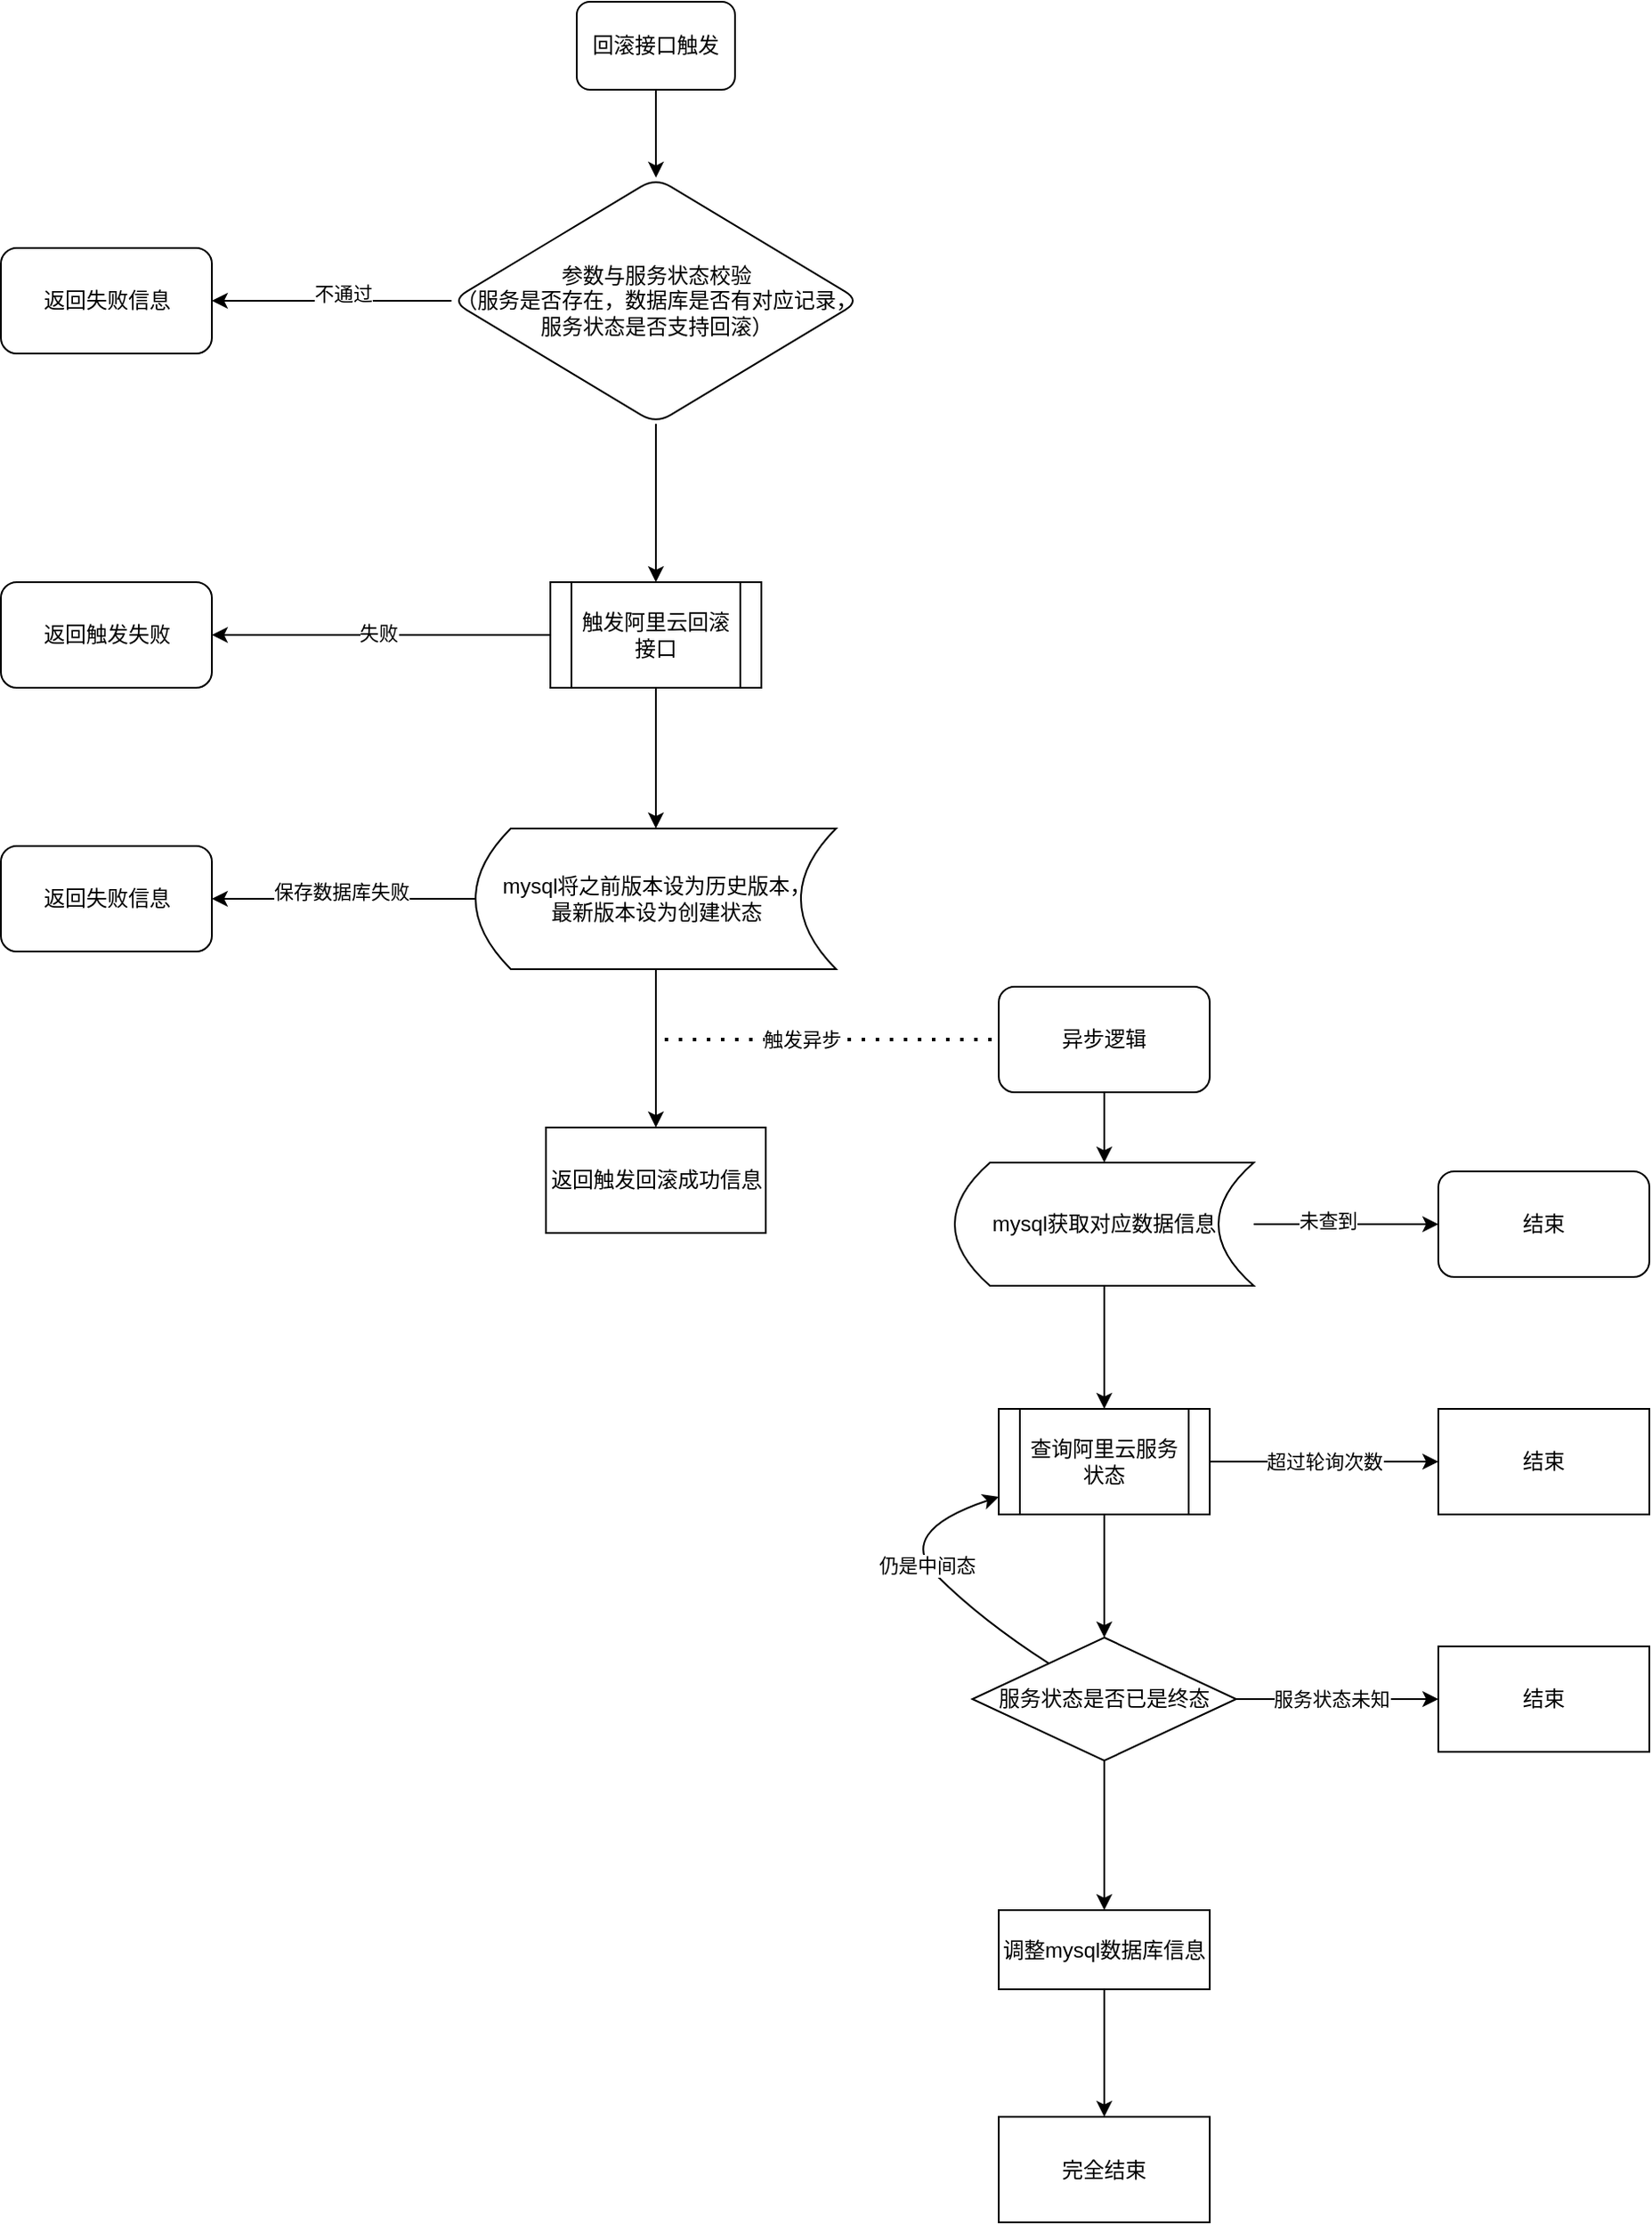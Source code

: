 <mxfile version="24.7.10">
  <diagram name="第 1 页" id="LAI7BVZZrrNaHfoirEeD">
    <mxGraphModel dx="1026" dy="650" grid="1" gridSize="10" guides="1" tooltips="1" connect="1" arrows="1" fold="1" page="1" pageScale="1" pageWidth="827" pageHeight="1169" math="0" shadow="0">
      <root>
        <mxCell id="0" />
        <mxCell id="1" parent="0" />
        <mxCell id="2VoKG5RIgQ3_zeDL3Oss-3" value="" style="edgeStyle=orthogonalEdgeStyle;rounded=0;orthogonalLoop=1;jettySize=auto;html=1;" edge="1" parent="1" source="2VoKG5RIgQ3_zeDL3Oss-1" target="2VoKG5RIgQ3_zeDL3Oss-2">
          <mxGeometry relative="1" as="geometry" />
        </mxCell>
        <mxCell id="2VoKG5RIgQ3_zeDL3Oss-1" value="回滚接口触发" style="rounded=1;whiteSpace=wrap;html=1;" vertex="1" parent="1">
          <mxGeometry x="370" y="130" width="90" height="50" as="geometry" />
        </mxCell>
        <mxCell id="2VoKG5RIgQ3_zeDL3Oss-5" value="" style="edgeStyle=orthogonalEdgeStyle;rounded=0;orthogonalLoop=1;jettySize=auto;html=1;" edge="1" parent="1" source="2VoKG5RIgQ3_zeDL3Oss-2" target="2VoKG5RIgQ3_zeDL3Oss-4">
          <mxGeometry relative="1" as="geometry" />
        </mxCell>
        <mxCell id="2VoKG5RIgQ3_zeDL3Oss-6" value="不通过" style="edgeLabel;html=1;align=center;verticalAlign=middle;resizable=0;points=[];" vertex="1" connectable="0" parent="2VoKG5RIgQ3_zeDL3Oss-5">
          <mxGeometry x="-0.079" y="-4" relative="1" as="geometry">
            <mxPoint as="offset" />
          </mxGeometry>
        </mxCell>
        <mxCell id="2VoKG5RIgQ3_zeDL3Oss-8" value="" style="edgeStyle=orthogonalEdgeStyle;rounded=0;orthogonalLoop=1;jettySize=auto;html=1;" edge="1" parent="1" source="2VoKG5RIgQ3_zeDL3Oss-2" target="2VoKG5RIgQ3_zeDL3Oss-9">
          <mxGeometry relative="1" as="geometry">
            <mxPoint x="415" y="490" as="targetPoint" />
          </mxGeometry>
        </mxCell>
        <mxCell id="2VoKG5RIgQ3_zeDL3Oss-2" value="参数与服务状态校验&lt;div&gt;（服务是否存在，数据库是否有对应记录，&lt;/div&gt;&lt;div&gt;服务状态是否支持回滚）&lt;/div&gt;" style="rhombus;whiteSpace=wrap;html=1;rounded=1;" vertex="1" parent="1">
          <mxGeometry x="298.75" y="230" width="232.5" height="140" as="geometry" />
        </mxCell>
        <mxCell id="2VoKG5RIgQ3_zeDL3Oss-4" value="返回失败信息" style="rounded=1;whiteSpace=wrap;html=1;" vertex="1" parent="1">
          <mxGeometry x="42.5" y="270" width="120" height="60" as="geometry" />
        </mxCell>
        <mxCell id="2VoKG5RIgQ3_zeDL3Oss-11" value="" style="edgeStyle=orthogonalEdgeStyle;rounded=0;orthogonalLoop=1;jettySize=auto;html=1;" edge="1" parent="1" source="2VoKG5RIgQ3_zeDL3Oss-9" target="2VoKG5RIgQ3_zeDL3Oss-10">
          <mxGeometry relative="1" as="geometry" />
        </mxCell>
        <mxCell id="2VoKG5RIgQ3_zeDL3Oss-12" value="失败" style="edgeLabel;html=1;align=center;verticalAlign=middle;resizable=0;points=[];" vertex="1" connectable="0" parent="2VoKG5RIgQ3_zeDL3Oss-11">
          <mxGeometry x="0.018" y="-1" relative="1" as="geometry">
            <mxPoint as="offset" />
          </mxGeometry>
        </mxCell>
        <mxCell id="2VoKG5RIgQ3_zeDL3Oss-9" value="触发阿里云回滚接口" style="shape=process;whiteSpace=wrap;html=1;backgroundOutline=1;" vertex="1" parent="1">
          <mxGeometry x="355" y="460" width="120" height="60" as="geometry" />
        </mxCell>
        <mxCell id="2VoKG5RIgQ3_zeDL3Oss-10" value="返回触发失败" style="rounded=1;whiteSpace=wrap;html=1;" vertex="1" parent="1">
          <mxGeometry x="42.5" y="460" width="120" height="60" as="geometry" />
        </mxCell>
        <mxCell id="2VoKG5RIgQ3_zeDL3Oss-15" value="" style="edgeStyle=orthogonalEdgeStyle;rounded=0;orthogonalLoop=1;jettySize=auto;html=1;" edge="1" parent="1" source="2VoKG5RIgQ3_zeDL3Oss-9" target="2VoKG5RIgQ3_zeDL3Oss-16">
          <mxGeometry relative="1" as="geometry">
            <mxPoint x="415" y="520" as="sourcePoint" />
            <mxPoint x="415" y="600" as="targetPoint" />
          </mxGeometry>
        </mxCell>
        <mxCell id="2VoKG5RIgQ3_zeDL3Oss-18" value="" style="edgeStyle=orthogonalEdgeStyle;rounded=0;orthogonalLoop=1;jettySize=auto;html=1;" edge="1" parent="1" source="2VoKG5RIgQ3_zeDL3Oss-16" target="2VoKG5RIgQ3_zeDL3Oss-17">
          <mxGeometry relative="1" as="geometry" />
        </mxCell>
        <mxCell id="2VoKG5RIgQ3_zeDL3Oss-19" value="保存数据库失败" style="edgeLabel;html=1;align=center;verticalAlign=middle;resizable=0;points=[];" vertex="1" connectable="0" parent="2VoKG5RIgQ3_zeDL3Oss-18">
          <mxGeometry x="0.02" y="-4" relative="1" as="geometry">
            <mxPoint as="offset" />
          </mxGeometry>
        </mxCell>
        <mxCell id="2VoKG5RIgQ3_zeDL3Oss-21" value="" style="edgeStyle=orthogonalEdgeStyle;rounded=0;orthogonalLoop=1;jettySize=auto;html=1;" edge="1" parent="1" source="2VoKG5RIgQ3_zeDL3Oss-16" target="2VoKG5RIgQ3_zeDL3Oss-20">
          <mxGeometry relative="1" as="geometry" />
        </mxCell>
        <mxCell id="2VoKG5RIgQ3_zeDL3Oss-16" value="mysql将之前版本设为历史版本，&lt;div&gt;最新版本设为创建状态&lt;/div&gt;" style="shape=dataStorage;whiteSpace=wrap;html=1;fixedSize=1;" vertex="1" parent="1">
          <mxGeometry x="312.5" y="600" width="205" height="80" as="geometry" />
        </mxCell>
        <mxCell id="2VoKG5RIgQ3_zeDL3Oss-17" value="返回失败信息" style="rounded=1;whiteSpace=wrap;html=1;" vertex="1" parent="1">
          <mxGeometry x="42.5" y="610" width="120" height="60" as="geometry" />
        </mxCell>
        <mxCell id="2VoKG5RIgQ3_zeDL3Oss-20" value="返回触发回滚成功信息" style="whiteSpace=wrap;html=1;" vertex="1" parent="1">
          <mxGeometry x="352.5" y="770" width="125" height="60" as="geometry" />
        </mxCell>
        <mxCell id="2VoKG5RIgQ3_zeDL3Oss-26" value="" style="edgeStyle=orthogonalEdgeStyle;rounded=0;orthogonalLoop=1;jettySize=auto;html=1;" edge="1" parent="1" source="2VoKG5RIgQ3_zeDL3Oss-22" target="2VoKG5RIgQ3_zeDL3Oss-27">
          <mxGeometry relative="1" as="geometry">
            <mxPoint x="670" y="830" as="targetPoint" />
          </mxGeometry>
        </mxCell>
        <mxCell id="2VoKG5RIgQ3_zeDL3Oss-22" value="异步逻辑" style="rounded=1;whiteSpace=wrap;html=1;" vertex="1" parent="1">
          <mxGeometry x="610" y="690" width="120" height="60" as="geometry" />
        </mxCell>
        <mxCell id="2VoKG5RIgQ3_zeDL3Oss-23" value="" style="endArrow=none;dashed=1;html=1;dashPattern=1 3;strokeWidth=2;rounded=0;" edge="1" parent="1" target="2VoKG5RIgQ3_zeDL3Oss-22">
          <mxGeometry width="50" height="50" relative="1" as="geometry">
            <mxPoint x="420" y="720" as="sourcePoint" />
            <mxPoint x="550" y="680" as="targetPoint" />
          </mxGeometry>
        </mxCell>
        <mxCell id="2VoKG5RIgQ3_zeDL3Oss-24" value="触发异步" style="edgeLabel;html=1;align=center;verticalAlign=middle;resizable=0;points=[];" vertex="1" connectable="0" parent="2VoKG5RIgQ3_zeDL3Oss-23">
          <mxGeometry x="-0.179" relative="1" as="geometry">
            <mxPoint as="offset" />
          </mxGeometry>
        </mxCell>
        <mxCell id="2VoKG5RIgQ3_zeDL3Oss-29" value="" style="edgeStyle=orthogonalEdgeStyle;rounded=0;orthogonalLoop=1;jettySize=auto;html=1;" edge="1" parent="1" source="2VoKG5RIgQ3_zeDL3Oss-27" target="2VoKG5RIgQ3_zeDL3Oss-28">
          <mxGeometry relative="1" as="geometry" />
        </mxCell>
        <mxCell id="2VoKG5RIgQ3_zeDL3Oss-30" value="未查到" style="edgeLabel;html=1;align=center;verticalAlign=middle;resizable=0;points=[];" vertex="1" connectable="0" parent="2VoKG5RIgQ3_zeDL3Oss-29">
          <mxGeometry x="-0.2" y="2" relative="1" as="geometry">
            <mxPoint as="offset" />
          </mxGeometry>
        </mxCell>
        <mxCell id="2VoKG5RIgQ3_zeDL3Oss-32" value="" style="edgeStyle=orthogonalEdgeStyle;rounded=0;orthogonalLoop=1;jettySize=auto;html=1;" edge="1" parent="1" source="2VoKG5RIgQ3_zeDL3Oss-27" target="2VoKG5RIgQ3_zeDL3Oss-31">
          <mxGeometry relative="1" as="geometry" />
        </mxCell>
        <mxCell id="2VoKG5RIgQ3_zeDL3Oss-27" value="mysql获取对应数据信息" style="shape=dataStorage;whiteSpace=wrap;html=1;fixedSize=1;" vertex="1" parent="1">
          <mxGeometry x="585" y="790" width="170" height="70" as="geometry" />
        </mxCell>
        <mxCell id="2VoKG5RIgQ3_zeDL3Oss-28" value="结束" style="rounded=1;whiteSpace=wrap;html=1;" vertex="1" parent="1">
          <mxGeometry x="860" y="795" width="120" height="60" as="geometry" />
        </mxCell>
        <mxCell id="2VoKG5RIgQ3_zeDL3Oss-34" value="超过轮询次数" style="edgeStyle=orthogonalEdgeStyle;rounded=0;orthogonalLoop=1;jettySize=auto;html=1;" edge="1" parent="1" source="2VoKG5RIgQ3_zeDL3Oss-31" target="2VoKG5RIgQ3_zeDL3Oss-33">
          <mxGeometry relative="1" as="geometry" />
        </mxCell>
        <mxCell id="2VoKG5RIgQ3_zeDL3Oss-36" value="" style="edgeStyle=orthogonalEdgeStyle;rounded=0;orthogonalLoop=1;jettySize=auto;html=1;" edge="1" parent="1" source="2VoKG5RIgQ3_zeDL3Oss-31" target="2VoKG5RIgQ3_zeDL3Oss-35">
          <mxGeometry relative="1" as="geometry" />
        </mxCell>
        <mxCell id="2VoKG5RIgQ3_zeDL3Oss-31" value="查询阿里云服务状态" style="shape=process;whiteSpace=wrap;html=1;backgroundOutline=1;" vertex="1" parent="1">
          <mxGeometry x="610" y="930" width="120" height="60" as="geometry" />
        </mxCell>
        <mxCell id="2VoKG5RIgQ3_zeDL3Oss-33" value="结束" style="whiteSpace=wrap;html=1;" vertex="1" parent="1">
          <mxGeometry x="860" y="930" width="120" height="60" as="geometry" />
        </mxCell>
        <mxCell id="2VoKG5RIgQ3_zeDL3Oss-39" value="" style="edgeStyle=orthogonalEdgeStyle;rounded=0;orthogonalLoop=1;jettySize=auto;html=1;" edge="1" parent="1" source="2VoKG5RIgQ3_zeDL3Oss-35" target="2VoKG5RIgQ3_zeDL3Oss-38">
          <mxGeometry relative="1" as="geometry" />
        </mxCell>
        <mxCell id="2VoKG5RIgQ3_zeDL3Oss-40" value="服务状态未知" style="edgeLabel;html=1;align=center;verticalAlign=middle;resizable=0;points=[];" vertex="1" connectable="0" parent="2VoKG5RIgQ3_zeDL3Oss-39">
          <mxGeometry x="-0.061" relative="1" as="geometry">
            <mxPoint as="offset" />
          </mxGeometry>
        </mxCell>
        <mxCell id="2VoKG5RIgQ3_zeDL3Oss-42" value="" style="edgeStyle=orthogonalEdgeStyle;rounded=0;orthogonalLoop=1;jettySize=auto;html=1;" edge="1" parent="1" source="2VoKG5RIgQ3_zeDL3Oss-35" target="2VoKG5RIgQ3_zeDL3Oss-41">
          <mxGeometry relative="1" as="geometry" />
        </mxCell>
        <mxCell id="2VoKG5RIgQ3_zeDL3Oss-35" value="服务状态是否已是终态" style="rhombus;whiteSpace=wrap;html=1;" vertex="1" parent="1">
          <mxGeometry x="595" y="1060" width="150" height="70" as="geometry" />
        </mxCell>
        <mxCell id="2VoKG5RIgQ3_zeDL3Oss-37" value="仍是中间态" style="curved=1;endArrow=classic;html=1;rounded=0;" edge="1" parent="1" source="2VoKG5RIgQ3_zeDL3Oss-35" target="2VoKG5RIgQ3_zeDL3Oss-31">
          <mxGeometry width="50" height="50" relative="1" as="geometry">
            <mxPoint x="550" y="1050" as="sourcePoint" />
            <mxPoint x="600" y="1000" as="targetPoint" />
            <Array as="points">
              <mxPoint x="600" y="1050" />
              <mxPoint x="550" y="1000" />
            </Array>
          </mxGeometry>
        </mxCell>
        <mxCell id="2VoKG5RIgQ3_zeDL3Oss-38" value="结束" style="whiteSpace=wrap;html=1;" vertex="1" parent="1">
          <mxGeometry x="860" y="1065" width="120" height="60" as="geometry" />
        </mxCell>
        <mxCell id="2VoKG5RIgQ3_zeDL3Oss-44" value="" style="edgeStyle=orthogonalEdgeStyle;rounded=0;orthogonalLoop=1;jettySize=auto;html=1;" edge="1" parent="1" source="2VoKG5RIgQ3_zeDL3Oss-41" target="2VoKG5RIgQ3_zeDL3Oss-43">
          <mxGeometry relative="1" as="geometry" />
        </mxCell>
        <mxCell id="2VoKG5RIgQ3_zeDL3Oss-41" value="调整mysql数据库信息" style="whiteSpace=wrap;html=1;" vertex="1" parent="1">
          <mxGeometry x="610" y="1215" width="120" height="45" as="geometry" />
        </mxCell>
        <mxCell id="2VoKG5RIgQ3_zeDL3Oss-43" value="完全结束" style="whiteSpace=wrap;html=1;" vertex="1" parent="1">
          <mxGeometry x="610" y="1332.5" width="120" height="60" as="geometry" />
        </mxCell>
      </root>
    </mxGraphModel>
  </diagram>
</mxfile>
